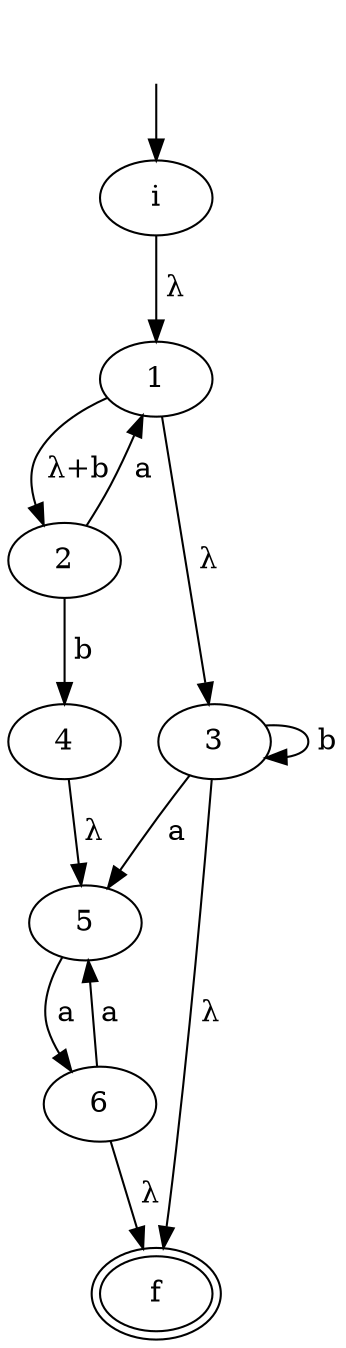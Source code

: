 digraph "AFER" {
    _nil0 [style="invis"]
    _nil0 -> i [label=""]
    i -> 1 [label=" λ"]
    1 -> 2 [label=" λ+b"]
    1 -> 3 [label=" λ"]
    2 -> 1 [label=" a"]
    2 -> 4 [label=" b"]
    3 -> 3 [label=" b"]
    3 -> 5 [label=" a"]
    3 -> f [label=" λ"]
    4 -> 5 [label=" λ"]
    5 -> 6 [label=" a"]
    6 -> 5 [label=" a"]
    6 -> f [label=" λ"]
    f [peripheries=2]
}
